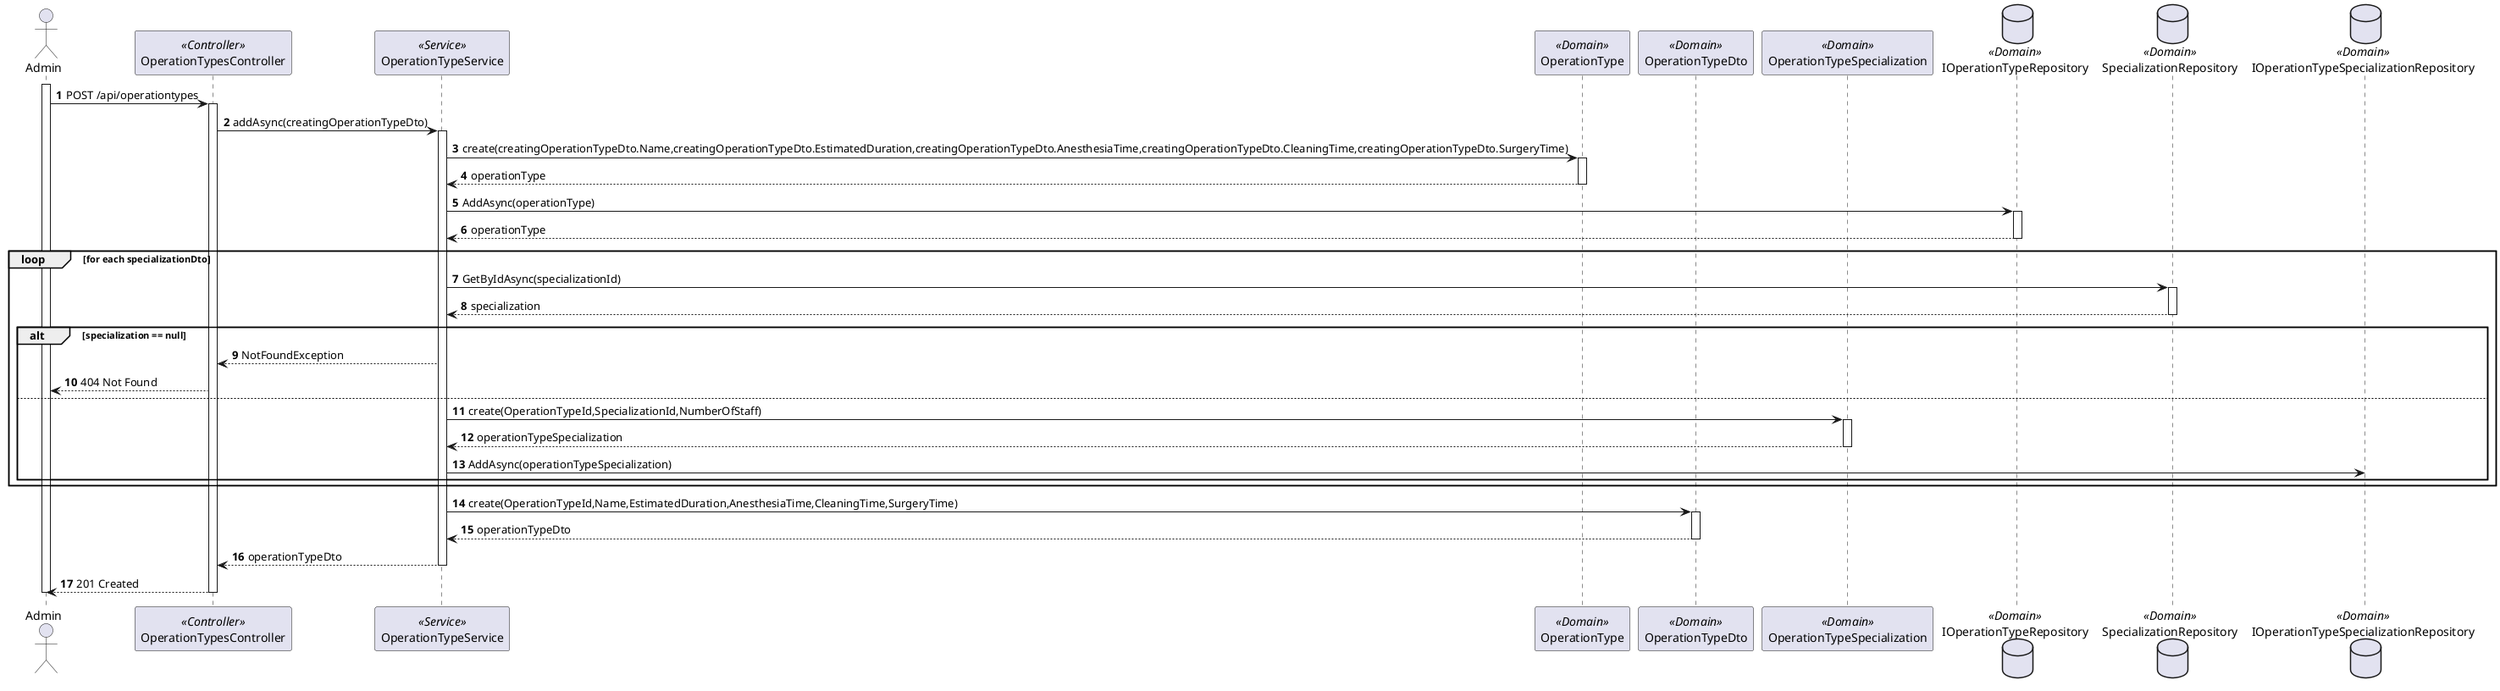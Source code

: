 @startuml process-view-2
autonumber

actor "Admin" as Admin
participant "OperationTypesController" as Controller <<Controller>>
participant "OperationTypeService" as Service <<Service>>
participant "OperationType" as OperationType <<Domain>>
participant "OperationTypeDto" as OperationTypeDto <<Domain>>
participant "OperationTypeSpecialization" as OperationTypeSpecialization <<Domain>>
database "IOperationTypeRepository" as Repository <<Domain>>
database "SpecializationRepository" as SpecializationRepository <<Domain>>
database "IOperationTypeSpecializationRepository" as OperationTypeSpecializationRepository <<Domain>>

activate Admin
    Admin-> Controller : POST /api/operationtypes

    activate Controller

        Controller -> Service : addAsync(creatingOperationTypeDto)

        activate Service

            Service -> OperationType : create(creatingOperationTypeDto.Name,creatingOperationTypeDto.EstimatedDuration,creatingOperationTypeDto.AnesthesiaTime,creatingOperationTypeDto.CleaningTime,creatingOperationTypeDto.SurgeryTime)

            activate OperationType

                OperationType --> Service : operationType

            deactivate OperationType

            Service  -> Repository : AddAsync(operationType)

            activate Repository

                Repository --> Service : operationType

            deactivate Repository

            loop for each specializationDto

                Service -> SpecializationRepository : GetByIdAsync(specializationId)

                activate SpecializationRepository

                    SpecializationRepository --> Service : specialization

                deactivate SpecializationRepository

                alt specialization == null 

                    Service --> Controller : NotFoundException

                    Admin <-- Controller : 404 Not Found

                else 
                
                    Service -> OperationTypeSpecialization : create(OperationTypeId,SpecializationId,NumberOfStaff)

                    activate OperationTypeSpecialization

                        OperationTypeSpecialization --> Service : operationTypeSpecialization

                    deactivate OperationTypeSpecialization

                    Service  -> OperationTypeSpecializationRepository : AddAsync(operationTypeSpecialization)

                end

            end

            Service -> OperationTypeDto : create(OperationTypeId,Name,EstimatedDuration,AnesthesiaTime,CleaningTime,SurgeryTime)

            activate OperationTypeDto

                OperationTypeDto --> Service : operationTypeDto

            deactivate OperationTypeDto

            Service --> Controller : operationTypeDto

        deactivate Service

        Admin <-- Controller : 201 Created

    deactivate Controller

deactivate Admin


@enduml